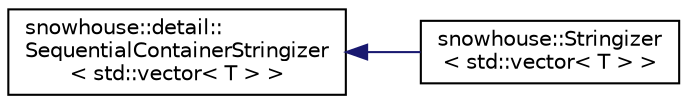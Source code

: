 digraph "Graphical Class Hierarchy"
{
 // INTERACTIVE_SVG=YES
  edge [fontname="Helvetica",fontsize="10",labelfontname="Helvetica",labelfontsize="10"];
  node [fontname="Helvetica",fontsize="10",shape=record];
  rankdir="LR";
  Node0 [label="snowhouse::detail::\lSequentialContainerStringizer\l\< std::vector\< T \> \>",height=0.2,width=0.4,color="black", fillcolor="white", style="filled",URL="$structsnowhouse_1_1detail_1_1SequentialContainerStringizer.html"];
  Node0 -> Node1 [dir="back",color="midnightblue",fontsize="10",style="solid",fontname="Helvetica"];
  Node1 [label="snowhouse::Stringizer\l\< std::vector\< T \> \>",height=0.2,width=0.4,color="black", fillcolor="white", style="filled",URL="$structsnowhouse_1_1Stringizer_3_01std_1_1vector_3_01T_01_4_01_4.html"];
}
